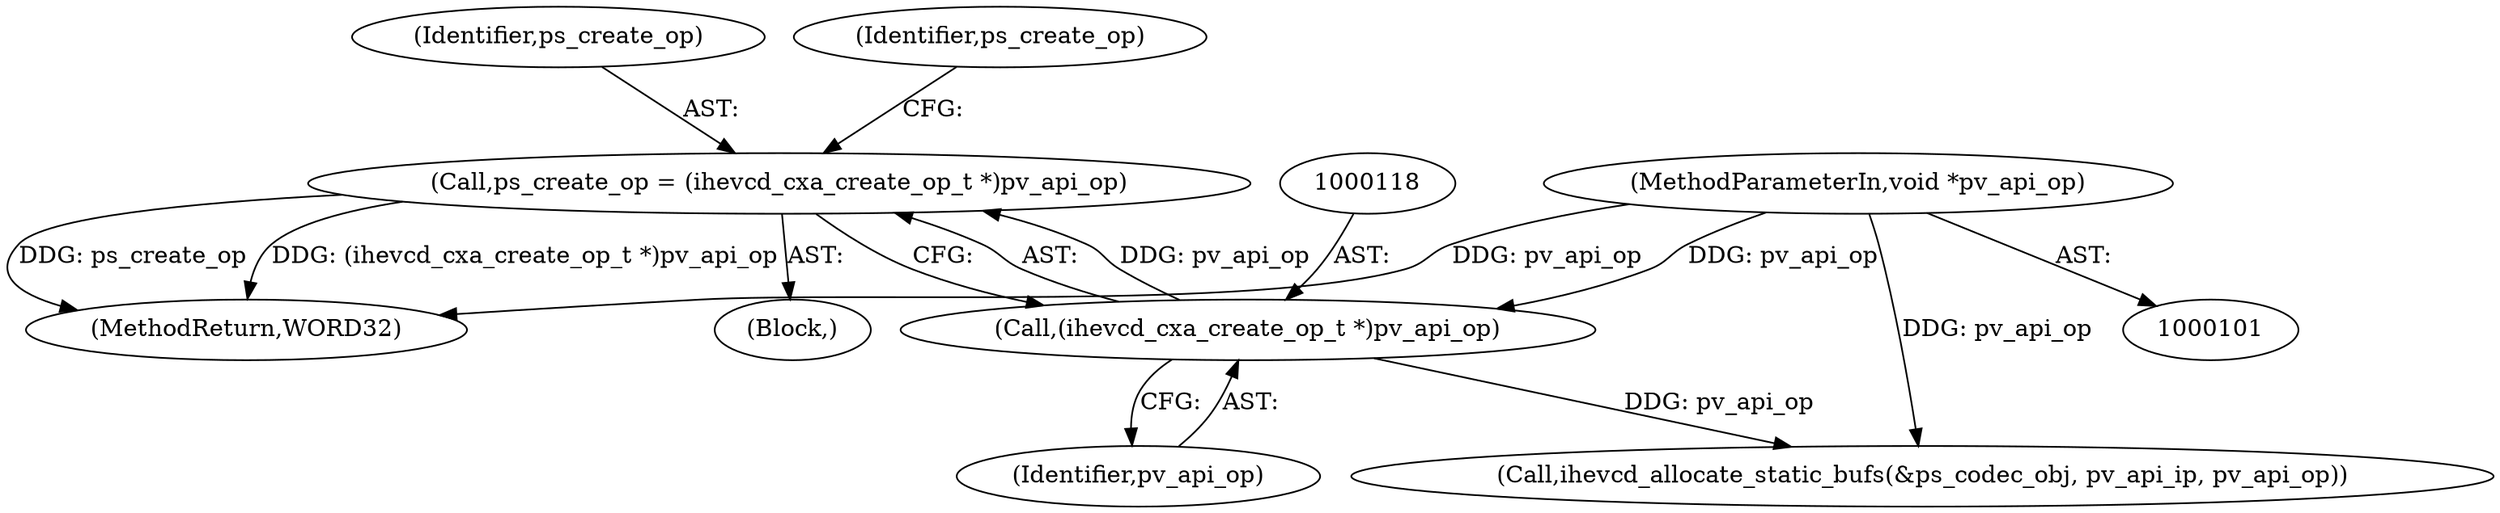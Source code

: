 digraph "0_Android_3ed3c6b79a7b9a60c475dd4936ad57b0b92fd600@API" {
"1000115" [label="(Call,ps_create_op = (ihevcd_cxa_create_op_t *)pv_api_op)"];
"1000117" [label="(Call,(ihevcd_cxa_create_op_t *)pv_api_op)"];
"1000104" [label="(MethodParameterIn,void *pv_api_op)"];
"1000116" [label="(Identifier,ps_create_op)"];
"1000115" [label="(Call,ps_create_op = (ihevcd_cxa_create_op_t *)pv_api_op)"];
"1000209" [label="(MethodReturn,WORD32)"];
"1000119" [label="(Identifier,pv_api_op)"];
"1000117" [label="(Call,(ihevcd_cxa_create_op_t *)pv_api_op)"];
"1000104" [label="(MethodParameterIn,void *pv_api_op)"];
"1000132" [label="(Call,ihevcd_allocate_static_bufs(&ps_codec_obj, pv_api_ip, pv_api_op))"];
"1000105" [label="(Block,)"];
"1000123" [label="(Identifier,ps_create_op)"];
"1000115" -> "1000105"  [label="AST: "];
"1000115" -> "1000117"  [label="CFG: "];
"1000116" -> "1000115"  [label="AST: "];
"1000117" -> "1000115"  [label="AST: "];
"1000123" -> "1000115"  [label="CFG: "];
"1000115" -> "1000209"  [label="DDG: (ihevcd_cxa_create_op_t *)pv_api_op"];
"1000115" -> "1000209"  [label="DDG: ps_create_op"];
"1000117" -> "1000115"  [label="DDG: pv_api_op"];
"1000117" -> "1000119"  [label="CFG: "];
"1000118" -> "1000117"  [label="AST: "];
"1000119" -> "1000117"  [label="AST: "];
"1000104" -> "1000117"  [label="DDG: pv_api_op"];
"1000117" -> "1000132"  [label="DDG: pv_api_op"];
"1000104" -> "1000101"  [label="AST: "];
"1000104" -> "1000209"  [label="DDG: pv_api_op"];
"1000104" -> "1000132"  [label="DDG: pv_api_op"];
}
